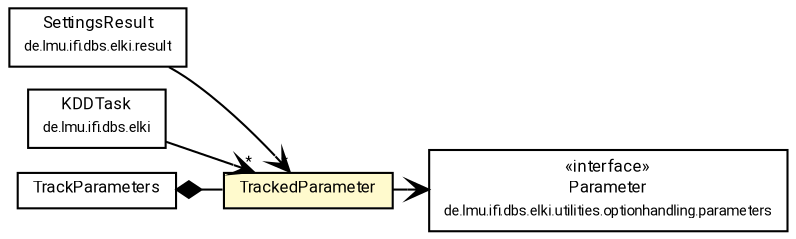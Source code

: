 #!/usr/local/bin/dot
#
# Class diagram 
# Generated by UMLGraph version R5_7_2-60-g0e99a6 (http://www.spinellis.gr/umlgraph/)
#

digraph G {
	graph [fontnames="svg"]
	edge [fontname="Roboto",fontsize=7,labelfontname="Roboto",labelfontsize=7,color="black"];
	node [fontname="Roboto",fontcolor="black",fontsize=8,shape=plaintext,margin=0,width=0,height=0];
	nodesep=0.15;
	ranksep=0.25;
	rankdir=LR;
	// de.lmu.ifi.dbs.elki.result.SettingsResult
	c10297818 [label=<<table title="de.lmu.ifi.dbs.elki.result.SettingsResult" border="0" cellborder="1" cellspacing="0" cellpadding="2" href="../../../result/SettingsResult.html" target="_parent">
		<tr><td><table border="0" cellspacing="0" cellpadding="1">
		<tr><td align="center" balign="center"> <font face="Roboto">SettingsResult</font> </td></tr>
		<tr><td align="center" balign="center"> <font face="Roboto" point-size="7.0">de.lmu.ifi.dbs.elki.result</font> </td></tr>
		</table></td></tr>
		</table>>, URL="../../../result/SettingsResult.html"];
	// de.lmu.ifi.dbs.elki.KDDTask
	c10297855 [label=<<table title="de.lmu.ifi.dbs.elki.KDDTask" border="0" cellborder="1" cellspacing="0" cellpadding="2" href="../../../KDDTask.html" target="_parent">
		<tr><td><table border="0" cellspacing="0" cellpadding="1">
		<tr><td align="center" balign="center"> <font face="Roboto">KDDTask</font> </td></tr>
		<tr><td align="center" balign="center"> <font face="Roboto" point-size="7.0">de.lmu.ifi.dbs.elki</font> </td></tr>
		</table></td></tr>
		</table>>, URL="../../../KDDTask.html"];
	// de.lmu.ifi.dbs.elki.utilities.optionhandling.parameters.Parameter<T>
	c10299748 [label=<<table title="de.lmu.ifi.dbs.elki.utilities.optionhandling.parameters.Parameter" border="0" cellborder="1" cellspacing="0" cellpadding="2" href="../parameters/Parameter.html" target="_parent">
		<tr><td><table border="0" cellspacing="0" cellpadding="1">
		<tr><td align="center" balign="center"> &#171;interface&#187; </td></tr>
		<tr><td align="center" balign="center"> <font face="Roboto">Parameter</font> </td></tr>
		<tr><td align="center" balign="center"> <font face="Roboto" point-size="7.0">de.lmu.ifi.dbs.elki.utilities.optionhandling.parameters</font> </td></tr>
		</table></td></tr>
		</table>>, URL="../parameters/Parameter.html"];
	// de.lmu.ifi.dbs.elki.utilities.optionhandling.parameterization.TrackedParameter
	c10299774 [label=<<table title="de.lmu.ifi.dbs.elki.utilities.optionhandling.parameterization.TrackedParameter" border="0" cellborder="1" cellspacing="0" cellpadding="2" bgcolor="lemonChiffon" href="TrackedParameter.html" target="_parent">
		<tr><td><table border="0" cellspacing="0" cellpadding="1">
		<tr><td align="center" balign="center"> <font face="Roboto">TrackedParameter</font> </td></tr>
		</table></td></tr>
		</table>>, URL="TrackedParameter.html"];
	// de.lmu.ifi.dbs.elki.utilities.optionhandling.parameterization.TrackParameters
	c10299775 [label=<<table title="de.lmu.ifi.dbs.elki.utilities.optionhandling.parameterization.TrackParameters" border="0" cellborder="1" cellspacing="0" cellpadding="2" href="TrackParameters.html" target="_parent">
		<tr><td><table border="0" cellspacing="0" cellpadding="1">
		<tr><td align="center" balign="center"> <font face="Roboto">TrackParameters</font> </td></tr>
		</table></td></tr>
		</table>>, URL="TrackParameters.html"];
	// de.lmu.ifi.dbs.elki.utilities.optionhandling.parameterization.TrackParameters composed de.lmu.ifi.dbs.elki.utilities.optionhandling.parameterization.TrackedParameter
	c10299775 -> c10299774 [arrowhead=none,arrowtail=diamond,dir=back,weight=6];
	// de.lmu.ifi.dbs.elki.result.SettingsResult navassoc de.lmu.ifi.dbs.elki.utilities.optionhandling.parameterization.TrackedParameter
	c10297818 -> c10299774 [arrowhead=open,weight=1,headlabel="*"];
	// de.lmu.ifi.dbs.elki.KDDTask navassoc de.lmu.ifi.dbs.elki.utilities.optionhandling.parameterization.TrackedParameter
	c10297855 -> c10299774 [arrowhead=open,weight=1,headlabel="*"];
	// de.lmu.ifi.dbs.elki.utilities.optionhandling.parameterization.TrackedParameter navassoc de.lmu.ifi.dbs.elki.utilities.optionhandling.parameters.Parameter<T>
	c10299774 -> c10299748 [arrowhead=open,weight=1];
}


